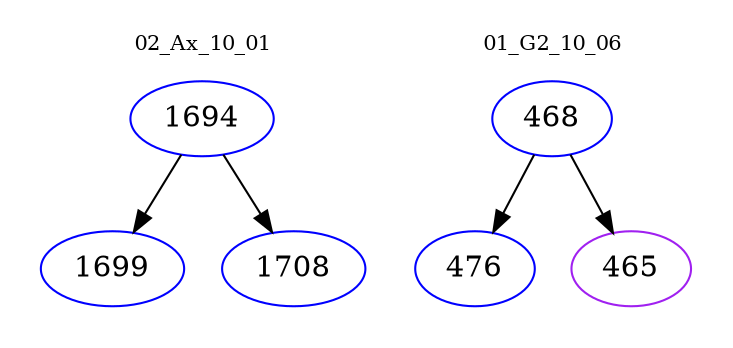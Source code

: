 digraph{
subgraph cluster_0 {
color = white
label = "02_Ax_10_01";
fontsize=10;
T0_1694 [label="1694", color="blue"]
T0_1694 -> T0_1699 [color="black"]
T0_1699 [label="1699", color="blue"]
T0_1694 -> T0_1708 [color="black"]
T0_1708 [label="1708", color="blue"]
}
subgraph cluster_1 {
color = white
label = "01_G2_10_06";
fontsize=10;
T1_468 [label="468", color="blue"]
T1_468 -> T1_476 [color="black"]
T1_476 [label="476", color="blue"]
T1_468 -> T1_465 [color="black"]
T1_465 [label="465", color="purple"]
}
}
